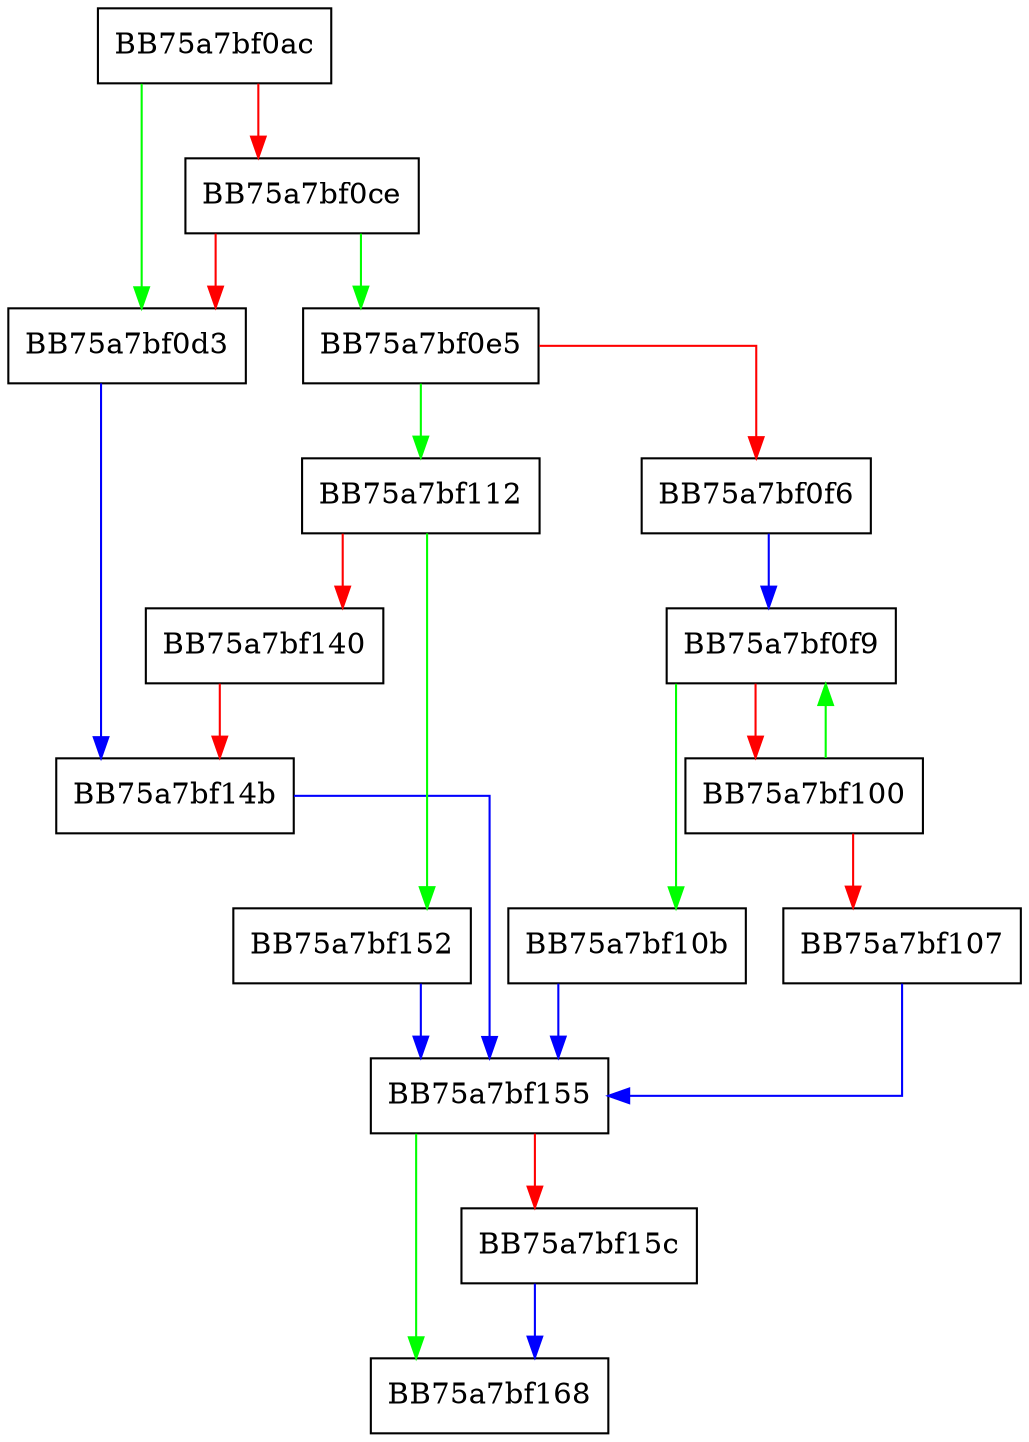 digraph _strcoll_l {
  node [shape="box"];
  graph [splines=ortho];
  BB75a7bf0ac -> BB75a7bf0d3 [color="green"];
  BB75a7bf0ac -> BB75a7bf0ce [color="red"];
  BB75a7bf0ce -> BB75a7bf0e5 [color="green"];
  BB75a7bf0ce -> BB75a7bf0d3 [color="red"];
  BB75a7bf0d3 -> BB75a7bf14b [color="blue"];
  BB75a7bf0e5 -> BB75a7bf112 [color="green"];
  BB75a7bf0e5 -> BB75a7bf0f6 [color="red"];
  BB75a7bf0f6 -> BB75a7bf0f9 [color="blue"];
  BB75a7bf0f9 -> BB75a7bf10b [color="green"];
  BB75a7bf0f9 -> BB75a7bf100 [color="red"];
  BB75a7bf100 -> BB75a7bf0f9 [color="green"];
  BB75a7bf100 -> BB75a7bf107 [color="red"];
  BB75a7bf107 -> BB75a7bf155 [color="blue"];
  BB75a7bf10b -> BB75a7bf155 [color="blue"];
  BB75a7bf112 -> BB75a7bf152 [color="green"];
  BB75a7bf112 -> BB75a7bf140 [color="red"];
  BB75a7bf140 -> BB75a7bf14b [color="red"];
  BB75a7bf14b -> BB75a7bf155 [color="blue"];
  BB75a7bf152 -> BB75a7bf155 [color="blue"];
  BB75a7bf155 -> BB75a7bf168 [color="green"];
  BB75a7bf155 -> BB75a7bf15c [color="red"];
  BB75a7bf15c -> BB75a7bf168 [color="blue"];
}